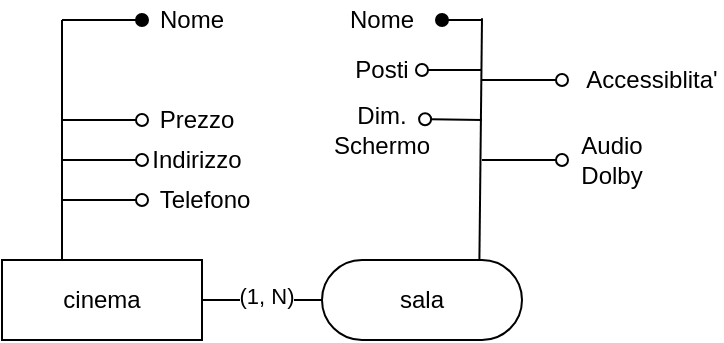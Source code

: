 <mxfile version="26.1.0">
  <diagram name="Page-1" id="vsZIMHn6usWkcGBhJJXc">
    <mxGraphModel dx="386" dy="233" grid="1" gridSize="10" guides="1" tooltips="1" connect="1" arrows="1" fold="1" page="1" pageScale="1" pageWidth="850" pageHeight="1100" math="0" shadow="0">
      <root>
        <mxCell id="0" />
        <mxCell id="1" parent="0" />
        <mxCell id="RBuWCE5nL4s-VutMwFqI-3" value="&lt;div&gt;cinema&lt;/div&gt;" style="whiteSpace=wrap;html=1;align=center;" vertex="1" parent="1">
          <mxGeometry x="400" y="450" width="100" height="40" as="geometry" />
        </mxCell>
        <mxCell id="RBuWCE5nL4s-VutMwFqI-4" value="sala" style="whiteSpace=wrap;html=1;align=center;rounded=1;arcSize=50;" vertex="1" parent="1">
          <mxGeometry x="560" y="450" width="100" height="40" as="geometry" />
        </mxCell>
        <mxCell id="RBuWCE5nL4s-VutMwFqI-8" value="" style="endArrow=none;html=1;rounded=0;exitX=1;exitY=0.5;exitDx=0;exitDy=0;entryX=0;entryY=0.5;entryDx=0;entryDy=0;" edge="1" parent="1" source="RBuWCE5nL4s-VutMwFqI-3" target="RBuWCE5nL4s-VutMwFqI-4">
          <mxGeometry relative="1" as="geometry">
            <mxPoint x="440" y="480" as="sourcePoint" />
            <mxPoint x="600" y="480" as="targetPoint" />
          </mxGeometry>
        </mxCell>
        <mxCell id="RBuWCE5nL4s-VutMwFqI-10" value="(1, N)" style="edgeLabel;html=1;align=center;verticalAlign=middle;resizable=0;points=[];" vertex="1" connectable="0" parent="RBuWCE5nL4s-VutMwFqI-8">
          <mxGeometry x="0.051" y="2" relative="1" as="geometry">
            <mxPoint as="offset" />
          </mxGeometry>
        </mxCell>
        <mxCell id="RBuWCE5nL4s-VutMwFqI-19" value="" style="endArrow=none;html=1;rounded=0;entryX=0.3;entryY=0;entryDx=0;entryDy=0;entryPerimeter=0;" edge="1" parent="1" target="RBuWCE5nL4s-VutMwFqI-3">
          <mxGeometry width="50" height="50" relative="1" as="geometry">
            <mxPoint x="430" y="330" as="sourcePoint" />
            <mxPoint x="530" y="420" as="targetPoint" />
          </mxGeometry>
        </mxCell>
        <mxCell id="RBuWCE5nL4s-VutMwFqI-21" value="" style="endArrow=oval;html=1;rounded=0;endFill=0;" edge="1" parent="1">
          <mxGeometry width="50" height="50" relative="1" as="geometry">
            <mxPoint x="430" y="400" as="sourcePoint" />
            <mxPoint x="470" y="400" as="targetPoint" />
          </mxGeometry>
        </mxCell>
        <mxCell id="RBuWCE5nL4s-VutMwFqI-22" value="" style="endArrow=oval;html=1;rounded=0;endFill=0;" edge="1" parent="1">
          <mxGeometry width="50" height="50" relative="1" as="geometry">
            <mxPoint x="430" y="420" as="sourcePoint" />
            <mxPoint x="470" y="420" as="targetPoint" />
          </mxGeometry>
        </mxCell>
        <mxCell id="RBuWCE5nL4s-VutMwFqI-23" value="&lt;div&gt;Nome&lt;/div&gt;" style="text;html=1;align=center;verticalAlign=middle;whiteSpace=wrap;rounded=0;" vertex="1" parent="1">
          <mxGeometry x="470" y="320" width="50" height="20" as="geometry" />
        </mxCell>
        <mxCell id="RBuWCE5nL4s-VutMwFqI-25" value="&lt;div&gt;Indirizzo&lt;/div&gt;" style="text;html=1;align=center;verticalAlign=middle;whiteSpace=wrap;rounded=0;" vertex="1" parent="1">
          <mxGeometry x="475" y="390" width="45" height="20" as="geometry" />
        </mxCell>
        <mxCell id="RBuWCE5nL4s-VutMwFqI-27" value="Telefono" style="text;html=1;align=center;verticalAlign=middle;whiteSpace=wrap;rounded=0;" vertex="1" parent="1">
          <mxGeometry x="470" y="410" width="62.5" height="20" as="geometry" />
        </mxCell>
        <mxCell id="RBuWCE5nL4s-VutMwFqI-28" value="" style="endArrow=oval;html=1;rounded=0;endFill=1;entryX=0;entryY=0.5;entryDx=0;entryDy=0;" edge="1" parent="1" target="RBuWCE5nL4s-VutMwFqI-23">
          <mxGeometry width="50" height="50" relative="1" as="geometry">
            <mxPoint x="430" y="330" as="sourcePoint" />
            <mxPoint x="550" y="360" as="targetPoint" />
          </mxGeometry>
        </mxCell>
        <mxCell id="RBuWCE5nL4s-VutMwFqI-29" value="" style="endArrow=oval;html=1;rounded=0;endFill=0;" edge="1" parent="1">
          <mxGeometry width="50" height="50" relative="1" as="geometry">
            <mxPoint x="430" y="380" as="sourcePoint" />
            <mxPoint x="470" y="380" as="targetPoint" />
          </mxGeometry>
        </mxCell>
        <mxCell id="RBuWCE5nL4s-VutMwFqI-31" value="Prezzo" style="text;html=1;align=center;verticalAlign=middle;whiteSpace=wrap;rounded=0;" vertex="1" parent="1">
          <mxGeometry x="475" y="370" width="45" height="20" as="geometry" />
        </mxCell>
        <mxCell id="RBuWCE5nL4s-VutMwFqI-33" value="" style="endArrow=none;html=1;rounded=0;exitX=0.787;exitY=0.022;exitDx=0;exitDy=0;exitPerimeter=0;" edge="1" parent="1">
          <mxGeometry width="50" height="50" relative="1" as="geometry">
            <mxPoint x="638.7" y="450" as="sourcePoint" />
            <mxPoint x="640" y="329.12" as="targetPoint" />
          </mxGeometry>
        </mxCell>
        <mxCell id="RBuWCE5nL4s-VutMwFqI-34" value="" style="endArrow=oval;html=1;rounded=0;endFill=1;" edge="1" parent="1">
          <mxGeometry width="50" height="50" relative="1" as="geometry">
            <mxPoint x="640" y="330" as="sourcePoint" />
            <mxPoint x="620" y="330" as="targetPoint" />
          </mxGeometry>
        </mxCell>
        <mxCell id="RBuWCE5nL4s-VutMwFqI-36" value="Nome" style="text;html=1;align=center;verticalAlign=middle;whiteSpace=wrap;rounded=0;" vertex="1" parent="1">
          <mxGeometry x="570" y="322.5" width="40" height="15" as="geometry" />
        </mxCell>
        <mxCell id="RBuWCE5nL4s-VutMwFqI-38" value="Posti" style="text;html=1;align=center;verticalAlign=middle;whiteSpace=wrap;rounded=0;" vertex="1" parent="1">
          <mxGeometry x="570" y="350" width="40" height="10" as="geometry" />
        </mxCell>
        <mxCell id="RBuWCE5nL4s-VutMwFqI-39" value="Dim. Schermo" style="text;html=1;align=center;verticalAlign=middle;whiteSpace=wrap;rounded=0;" vertex="1" parent="1">
          <mxGeometry x="565" y="380" width="50" height="10" as="geometry" />
        </mxCell>
        <mxCell id="RBuWCE5nL4s-VutMwFqI-40" value="Accessiblita&#39;" style="text;html=1;align=center;verticalAlign=middle;whiteSpace=wrap;rounded=0;" vertex="1" parent="1">
          <mxGeometry x="690" y="350" width="70" height="20" as="geometry" />
        </mxCell>
        <mxCell id="RBuWCE5nL4s-VutMwFqI-41" value="Audio Dolby" style="text;html=1;align=center;verticalAlign=middle;whiteSpace=wrap;rounded=0;" vertex="1" parent="1">
          <mxGeometry x="680" y="395" width="50" height="10" as="geometry" />
        </mxCell>
        <mxCell id="RBuWCE5nL4s-VutMwFqI-44" value="" style="endArrow=oval;html=1;rounded=0;entryX=1;entryY=0.5;entryDx=0;entryDy=0;endFill=0;" edge="1" parent="1" target="RBuWCE5nL4s-VutMwFqI-38">
          <mxGeometry width="50" height="50" relative="1" as="geometry">
            <mxPoint x="640" y="355" as="sourcePoint" />
            <mxPoint x="620" y="380" as="targetPoint" />
          </mxGeometry>
        </mxCell>
        <mxCell id="RBuWCE5nL4s-VutMwFqI-45" value="" style="endArrow=oval;html=1;rounded=0;entryX=0.931;entryY=-0.035;entryDx=0;entryDy=0;entryPerimeter=0;endFill=0;" edge="1" parent="1" target="RBuWCE5nL4s-VutMwFqI-39">
          <mxGeometry width="50" height="50" relative="1" as="geometry">
            <mxPoint x="640" y="380" as="sourcePoint" />
            <mxPoint x="620" y="380" as="targetPoint" />
          </mxGeometry>
        </mxCell>
        <mxCell id="RBuWCE5nL4s-VutMwFqI-53" value="" style="endArrow=oval;html=1;rounded=0;entryX=0;entryY=0.5;entryDx=0;entryDy=0;endFill=0;" edge="1" parent="1" target="RBuWCE5nL4s-VutMwFqI-41">
          <mxGeometry width="50" height="50" relative="1" as="geometry">
            <mxPoint x="640" y="400" as="sourcePoint" />
            <mxPoint x="620" y="380" as="targetPoint" />
          </mxGeometry>
        </mxCell>
        <mxCell id="RBuWCE5nL4s-VutMwFqI-56" value="" style="endArrow=oval;html=1;rounded=0;entryX=0;entryY=0.5;entryDx=0;entryDy=0;endFill=0;" edge="1" parent="1">
          <mxGeometry width="50" height="50" relative="1" as="geometry">
            <mxPoint x="640" y="360" as="sourcePoint" />
            <mxPoint x="680" y="360" as="targetPoint" />
          </mxGeometry>
        </mxCell>
      </root>
    </mxGraphModel>
  </diagram>
</mxfile>
